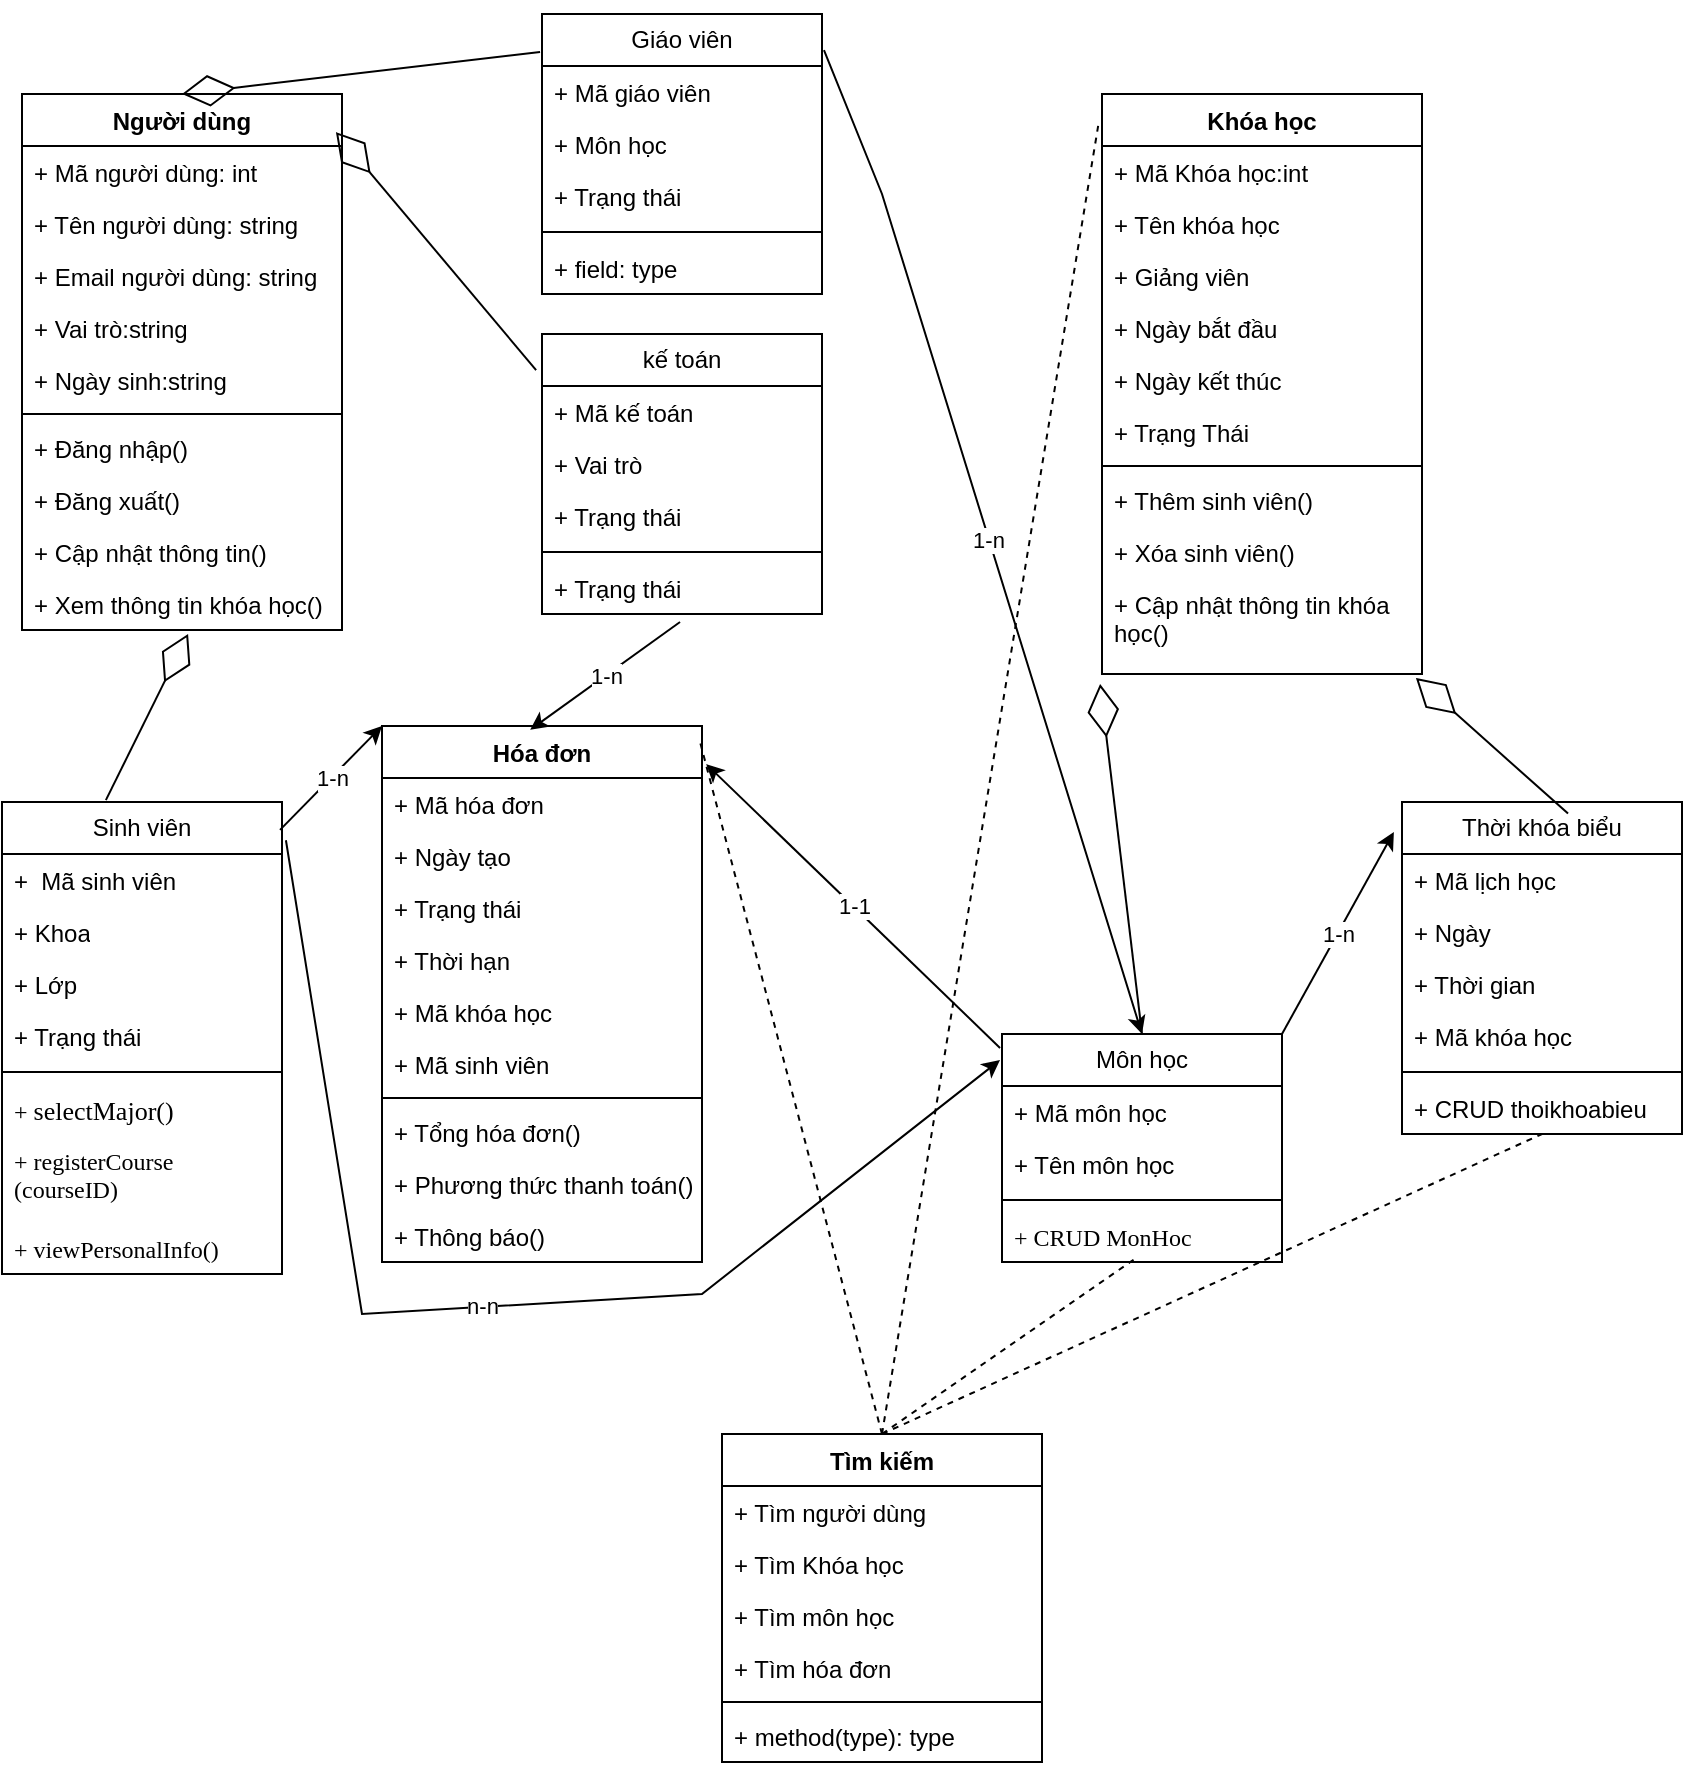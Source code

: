 <mxfile version="24.8.4">
  <diagram name="Trang-1" id="Oqiq_-FgtZO_rAurKS06">
    <mxGraphModel dx="1434" dy="780" grid="1" gridSize="10" guides="1" tooltips="1" connect="1" arrows="1" fold="1" page="1" pageScale="1" pageWidth="827" pageHeight="1169" math="0" shadow="0">
      <root>
        <mxCell id="0" />
        <mxCell id="1" parent="0" />
        <mxCell id="N5POL5rpI1_weTUqJshR-1" value="Người dùng" style="swimlane;fontStyle=1;align=center;verticalAlign=top;childLayout=stackLayout;horizontal=1;startSize=26;horizontalStack=0;resizeParent=1;resizeParentMax=0;resizeLast=0;collapsible=1;marginBottom=0;whiteSpace=wrap;html=1;" parent="1" vertex="1">
          <mxGeometry x="30" y="100" width="160" height="268" as="geometry" />
        </mxCell>
        <mxCell id="N5POL5rpI1_weTUqJshR-2" value="+ Mã người dùng: int" style="text;strokeColor=none;fillColor=none;align=left;verticalAlign=top;spacingLeft=4;spacingRight=4;overflow=hidden;rotatable=0;points=[[0,0.5],[1,0.5]];portConstraint=eastwest;whiteSpace=wrap;html=1;" parent="N5POL5rpI1_weTUqJshR-1" vertex="1">
          <mxGeometry y="26" width="160" height="26" as="geometry" />
        </mxCell>
        <mxCell id="N5POL5rpI1_weTUqJshR-13" value="+ Tên người dùng: string" style="text;strokeColor=none;fillColor=none;align=left;verticalAlign=top;spacingLeft=4;spacingRight=4;overflow=hidden;rotatable=0;points=[[0,0.5],[1,0.5]];portConstraint=eastwest;whiteSpace=wrap;html=1;" parent="N5POL5rpI1_weTUqJshR-1" vertex="1">
          <mxGeometry y="52" width="160" height="26" as="geometry" />
        </mxCell>
        <mxCell id="N5POL5rpI1_weTUqJshR-14" value="+ Email người dùng: string" style="text;strokeColor=none;fillColor=none;align=left;verticalAlign=top;spacingLeft=4;spacingRight=4;overflow=hidden;rotatable=0;points=[[0,0.5],[1,0.5]];portConstraint=eastwest;whiteSpace=wrap;html=1;" parent="N5POL5rpI1_weTUqJshR-1" vertex="1">
          <mxGeometry y="78" width="160" height="26" as="geometry" />
        </mxCell>
        <mxCell id="N5POL5rpI1_weTUqJshR-15" value="+ Vai trò:string" style="text;strokeColor=none;fillColor=none;align=left;verticalAlign=top;spacingLeft=4;spacingRight=4;overflow=hidden;rotatable=0;points=[[0,0.5],[1,0.5]];portConstraint=eastwest;whiteSpace=wrap;html=1;" parent="N5POL5rpI1_weTUqJshR-1" vertex="1">
          <mxGeometry y="104" width="160" height="26" as="geometry" />
        </mxCell>
        <mxCell id="N5POL5rpI1_weTUqJshR-16" value="+ Ngày sinh:string" style="text;strokeColor=none;fillColor=none;align=left;verticalAlign=top;spacingLeft=4;spacingRight=4;overflow=hidden;rotatable=0;points=[[0,0.5],[1,0.5]];portConstraint=eastwest;whiteSpace=wrap;html=1;" parent="N5POL5rpI1_weTUqJshR-1" vertex="1">
          <mxGeometry y="130" width="160" height="26" as="geometry" />
        </mxCell>
        <mxCell id="N5POL5rpI1_weTUqJshR-3" value="" style="line;strokeWidth=1;fillColor=none;align=left;verticalAlign=middle;spacingTop=-1;spacingLeft=3;spacingRight=3;rotatable=0;labelPosition=right;points=[];portConstraint=eastwest;strokeColor=inherit;" parent="N5POL5rpI1_weTUqJshR-1" vertex="1">
          <mxGeometry y="156" width="160" height="8" as="geometry" />
        </mxCell>
        <mxCell id="N5POL5rpI1_weTUqJshR-4" value="+ Đăng nhập()" style="text;strokeColor=none;fillColor=none;align=left;verticalAlign=top;spacingLeft=4;spacingRight=4;overflow=hidden;rotatable=0;points=[[0,0.5],[1,0.5]];portConstraint=eastwest;whiteSpace=wrap;html=1;" parent="N5POL5rpI1_weTUqJshR-1" vertex="1">
          <mxGeometry y="164" width="160" height="26" as="geometry" />
        </mxCell>
        <mxCell id="N5POL5rpI1_weTUqJshR-17" value="+ Đăng xuất()" style="text;strokeColor=none;fillColor=none;align=left;verticalAlign=top;spacingLeft=4;spacingRight=4;overflow=hidden;rotatable=0;points=[[0,0.5],[1,0.5]];portConstraint=eastwest;whiteSpace=wrap;html=1;" parent="N5POL5rpI1_weTUqJshR-1" vertex="1">
          <mxGeometry y="190" width="160" height="26" as="geometry" />
        </mxCell>
        <mxCell id="N5POL5rpI1_weTUqJshR-18" value="+ Cập nhật thông tin()" style="text;strokeColor=none;fillColor=none;align=left;verticalAlign=top;spacingLeft=4;spacingRight=4;overflow=hidden;rotatable=0;points=[[0,0.5],[1,0.5]];portConstraint=eastwest;whiteSpace=wrap;html=1;" parent="N5POL5rpI1_weTUqJshR-1" vertex="1">
          <mxGeometry y="216" width="160" height="26" as="geometry" />
        </mxCell>
        <mxCell id="N5POL5rpI1_weTUqJshR-19" value="+ Xem thông tin khóa học()" style="text;strokeColor=none;fillColor=none;align=left;verticalAlign=top;spacingLeft=4;spacingRight=4;overflow=hidden;rotatable=0;points=[[0,0.5],[1,0.5]];portConstraint=eastwest;whiteSpace=wrap;html=1;" parent="N5POL5rpI1_weTUqJshR-1" vertex="1">
          <mxGeometry y="242" width="160" height="26" as="geometry" />
        </mxCell>
        <mxCell id="N5POL5rpI1_weTUqJshR-5" value="Khóa học" style="swimlane;fontStyle=1;align=center;verticalAlign=top;childLayout=stackLayout;horizontal=1;startSize=26;horizontalStack=0;resizeParent=1;resizeParentMax=0;resizeLast=0;collapsible=1;marginBottom=0;whiteSpace=wrap;html=1;" parent="1" vertex="1">
          <mxGeometry x="570" y="100" width="160" height="290" as="geometry" />
        </mxCell>
        <mxCell id="N5POL5rpI1_weTUqJshR-6" value="+ Mã Khóa học:int" style="text;strokeColor=none;fillColor=none;align=left;verticalAlign=top;spacingLeft=4;spacingRight=4;overflow=hidden;rotatable=0;points=[[0,0.5],[1,0.5]];portConstraint=eastwest;whiteSpace=wrap;html=1;" parent="N5POL5rpI1_weTUqJshR-5" vertex="1">
          <mxGeometry y="26" width="160" height="26" as="geometry" />
        </mxCell>
        <mxCell id="N5POL5rpI1_weTUqJshR-20" value="+ Tên khóa học" style="text;strokeColor=none;fillColor=none;align=left;verticalAlign=top;spacingLeft=4;spacingRight=4;overflow=hidden;rotatable=0;points=[[0,0.5],[1,0.5]];portConstraint=eastwest;whiteSpace=wrap;html=1;" parent="N5POL5rpI1_weTUqJshR-5" vertex="1">
          <mxGeometry y="52" width="160" height="26" as="geometry" />
        </mxCell>
        <mxCell id="N5POL5rpI1_weTUqJshR-21" value="+ Giảng viên" style="text;strokeColor=none;fillColor=none;align=left;verticalAlign=top;spacingLeft=4;spacingRight=4;overflow=hidden;rotatable=0;points=[[0,0.5],[1,0.5]];portConstraint=eastwest;whiteSpace=wrap;html=1;" parent="N5POL5rpI1_weTUqJshR-5" vertex="1">
          <mxGeometry y="78" width="160" height="26" as="geometry" />
        </mxCell>
        <mxCell id="N5POL5rpI1_weTUqJshR-22" value="+ Ngày bắt đầu" style="text;strokeColor=none;fillColor=none;align=left;verticalAlign=top;spacingLeft=4;spacingRight=4;overflow=hidden;rotatable=0;points=[[0,0.5],[1,0.5]];portConstraint=eastwest;whiteSpace=wrap;html=1;" parent="N5POL5rpI1_weTUqJshR-5" vertex="1">
          <mxGeometry y="104" width="160" height="26" as="geometry" />
        </mxCell>
        <mxCell id="N5POL5rpI1_weTUqJshR-23" value="+ Ngày kết thúc" style="text;strokeColor=none;fillColor=none;align=left;verticalAlign=top;spacingLeft=4;spacingRight=4;overflow=hidden;rotatable=0;points=[[0,0.5],[1,0.5]];portConstraint=eastwest;whiteSpace=wrap;html=1;" parent="N5POL5rpI1_weTUqJshR-5" vertex="1">
          <mxGeometry y="130" width="160" height="26" as="geometry" />
        </mxCell>
        <mxCell id="N5POL5rpI1_weTUqJshR-24" value="+ Trạng Thái" style="text;strokeColor=none;fillColor=none;align=left;verticalAlign=top;spacingLeft=4;spacingRight=4;overflow=hidden;rotatable=0;points=[[0,0.5],[1,0.5]];portConstraint=eastwest;whiteSpace=wrap;html=1;" parent="N5POL5rpI1_weTUqJshR-5" vertex="1">
          <mxGeometry y="156" width="160" height="26" as="geometry" />
        </mxCell>
        <mxCell id="N5POL5rpI1_weTUqJshR-7" value="" style="line;strokeWidth=1;fillColor=none;align=left;verticalAlign=middle;spacingTop=-1;spacingLeft=3;spacingRight=3;rotatable=0;labelPosition=right;points=[];portConstraint=eastwest;strokeColor=inherit;" parent="N5POL5rpI1_weTUqJshR-5" vertex="1">
          <mxGeometry y="182" width="160" height="8" as="geometry" />
        </mxCell>
        <mxCell id="N5POL5rpI1_weTUqJshR-8" value="+ Thêm sinh viên()" style="text;strokeColor=none;fillColor=none;align=left;verticalAlign=top;spacingLeft=4;spacingRight=4;overflow=hidden;rotatable=0;points=[[0,0.5],[1,0.5]];portConstraint=eastwest;whiteSpace=wrap;html=1;" parent="N5POL5rpI1_weTUqJshR-5" vertex="1">
          <mxGeometry y="190" width="160" height="26" as="geometry" />
        </mxCell>
        <mxCell id="N5POL5rpI1_weTUqJshR-25" value="+ Xóa sinh viên()" style="text;strokeColor=none;fillColor=none;align=left;verticalAlign=top;spacingLeft=4;spacingRight=4;overflow=hidden;rotatable=0;points=[[0,0.5],[1,0.5]];portConstraint=eastwest;whiteSpace=wrap;html=1;" parent="N5POL5rpI1_weTUqJshR-5" vertex="1">
          <mxGeometry y="216" width="160" height="26" as="geometry" />
        </mxCell>
        <mxCell id="N5POL5rpI1_weTUqJshR-26" value="+ Cập nhật thông tin khóa học()" style="text;strokeColor=none;fillColor=none;align=left;verticalAlign=top;spacingLeft=4;spacingRight=4;overflow=hidden;rotatable=0;points=[[0,0.5],[1,0.5]];portConstraint=eastwest;whiteSpace=wrap;html=1;" parent="N5POL5rpI1_weTUqJshR-5" vertex="1">
          <mxGeometry y="242" width="160" height="48" as="geometry" />
        </mxCell>
        <mxCell id="N5POL5rpI1_weTUqJshR-9" value="Hóa đơn" style="swimlane;fontStyle=1;align=center;verticalAlign=top;childLayout=stackLayout;horizontal=1;startSize=26;horizontalStack=0;resizeParent=1;resizeParentMax=0;resizeLast=0;collapsible=1;marginBottom=0;whiteSpace=wrap;html=1;" parent="1" vertex="1">
          <mxGeometry x="210" y="416" width="160" height="268" as="geometry" />
        </mxCell>
        <mxCell id="N5POL5rpI1_weTUqJshR-10" value="+ Mã hóa đơn" style="text;strokeColor=none;fillColor=none;align=left;verticalAlign=top;spacingLeft=4;spacingRight=4;overflow=hidden;rotatable=0;points=[[0,0.5],[1,0.5]];portConstraint=eastwest;whiteSpace=wrap;html=1;" parent="N5POL5rpI1_weTUqJshR-9" vertex="1">
          <mxGeometry y="26" width="160" height="26" as="geometry" />
        </mxCell>
        <mxCell id="N5POL5rpI1_weTUqJshR-28" value="+ Ngày tạo" style="text;strokeColor=none;fillColor=none;align=left;verticalAlign=top;spacingLeft=4;spacingRight=4;overflow=hidden;rotatable=0;points=[[0,0.5],[1,0.5]];portConstraint=eastwest;whiteSpace=wrap;html=1;" parent="N5POL5rpI1_weTUqJshR-9" vertex="1">
          <mxGeometry y="52" width="160" height="26" as="geometry" />
        </mxCell>
        <mxCell id="N5POL5rpI1_weTUqJshR-29" value="+ Trạng thái" style="text;strokeColor=none;fillColor=none;align=left;verticalAlign=top;spacingLeft=4;spacingRight=4;overflow=hidden;rotatable=0;points=[[0,0.5],[1,0.5]];portConstraint=eastwest;whiteSpace=wrap;html=1;" parent="N5POL5rpI1_weTUqJshR-9" vertex="1">
          <mxGeometry y="78" width="160" height="26" as="geometry" />
        </mxCell>
        <mxCell id="N5POL5rpI1_weTUqJshR-30" value="+ Thời hạn" style="text;strokeColor=none;fillColor=none;align=left;verticalAlign=top;spacingLeft=4;spacingRight=4;overflow=hidden;rotatable=0;points=[[0,0.5],[1,0.5]];portConstraint=eastwest;whiteSpace=wrap;html=1;" parent="N5POL5rpI1_weTUqJshR-9" vertex="1">
          <mxGeometry y="104" width="160" height="26" as="geometry" />
        </mxCell>
        <mxCell id="N5POL5rpI1_weTUqJshR-31" value="+ Mã khóa học" style="text;strokeColor=none;fillColor=none;align=left;verticalAlign=top;spacingLeft=4;spacingRight=4;overflow=hidden;rotatable=0;points=[[0,0.5],[1,0.5]];portConstraint=eastwest;whiteSpace=wrap;html=1;" parent="N5POL5rpI1_weTUqJshR-9" vertex="1">
          <mxGeometry y="130" width="160" height="26" as="geometry" />
        </mxCell>
        <mxCell id="N5POL5rpI1_weTUqJshR-32" value="+ Mã sinh viên" style="text;strokeColor=none;fillColor=none;align=left;verticalAlign=top;spacingLeft=4;spacingRight=4;overflow=hidden;rotatable=0;points=[[0,0.5],[1,0.5]];portConstraint=eastwest;whiteSpace=wrap;html=1;" parent="N5POL5rpI1_weTUqJshR-9" vertex="1">
          <mxGeometry y="156" width="160" height="26" as="geometry" />
        </mxCell>
        <mxCell id="N5POL5rpI1_weTUqJshR-11" value="" style="line;strokeWidth=1;fillColor=none;align=left;verticalAlign=middle;spacingTop=-1;spacingLeft=3;spacingRight=3;rotatable=0;labelPosition=right;points=[];portConstraint=eastwest;strokeColor=inherit;" parent="N5POL5rpI1_weTUqJshR-9" vertex="1">
          <mxGeometry y="182" width="160" height="8" as="geometry" />
        </mxCell>
        <mxCell id="N5POL5rpI1_weTUqJshR-12" value="+ Tổng hóa đơn()" style="text;strokeColor=none;fillColor=none;align=left;verticalAlign=top;spacingLeft=4;spacingRight=4;overflow=hidden;rotatable=0;points=[[0,0.5],[1,0.5]];portConstraint=eastwest;whiteSpace=wrap;html=1;" parent="N5POL5rpI1_weTUqJshR-9" vertex="1">
          <mxGeometry y="190" width="160" height="26" as="geometry" />
        </mxCell>
        <mxCell id="N5POL5rpI1_weTUqJshR-33" value="+ Phương thức thanh toán()" style="text;strokeColor=none;fillColor=none;align=left;verticalAlign=top;spacingLeft=4;spacingRight=4;overflow=hidden;rotatable=0;points=[[0,0.5],[1,0.5]];portConstraint=eastwest;whiteSpace=wrap;html=1;" parent="N5POL5rpI1_weTUqJshR-9" vertex="1">
          <mxGeometry y="216" width="160" height="26" as="geometry" />
        </mxCell>
        <mxCell id="N5POL5rpI1_weTUqJshR-34" value="+ Thông báo()&amp;nbsp;" style="text;strokeColor=none;fillColor=none;align=left;verticalAlign=top;spacingLeft=4;spacingRight=4;overflow=hidden;rotatable=0;points=[[0,0.5],[1,0.5]];portConstraint=eastwest;whiteSpace=wrap;html=1;" parent="N5POL5rpI1_weTUqJshR-9" vertex="1">
          <mxGeometry y="242" width="160" height="26" as="geometry" />
        </mxCell>
        <mxCell id="N5POL5rpI1_weTUqJshR-48" value="1-n" style="endArrow=classic;html=1;rounded=0;exitX=0.993;exitY=0.059;exitDx=0;exitDy=0;exitPerimeter=0;entryX=0;entryY=0;entryDx=0;entryDy=0;" parent="1" source="N5POL5rpI1_weTUqJshR-54" target="N5POL5rpI1_weTUqJshR-9" edge="1">
          <mxGeometry relative="1" as="geometry">
            <mxPoint x="360" y="410" as="sourcePoint" />
            <mxPoint x="460" y="410" as="targetPoint" />
          </mxGeometry>
        </mxCell>
        <mxCell id="N5POL5rpI1_weTUqJshR-118" value="n-n" style="endArrow=classic;html=1;rounded=0;exitX=1.014;exitY=0.081;exitDx=0;exitDy=0;exitPerimeter=0;entryX=-0.007;entryY=0.114;entryDx=0;entryDy=0;entryPerimeter=0;" parent="1" source="N5POL5rpI1_weTUqJshR-54" target="N5POL5rpI1_weTUqJshR-59" edge="1">
          <mxGeometry relative="1" as="geometry">
            <mxPoint x="199" y="764" as="sourcePoint" />
            <mxPoint x="220" y="426" as="targetPoint" />
            <Array as="points">
              <mxPoint x="200" y="710" />
              <mxPoint x="370" y="700" />
            </Array>
          </mxGeometry>
        </mxCell>
        <mxCell id="N5POL5rpI1_weTUqJshR-120" value="1-n" style="endArrow=classic;html=1;rounded=0;exitX=1.007;exitY=0.129;exitDx=0;exitDy=0;exitPerimeter=0;entryX=0.5;entryY=0;entryDx=0;entryDy=0;" parent="1" source="N5POL5rpI1_weTUqJshR-67" target="N5POL5rpI1_weTUqJshR-59" edge="1">
          <mxGeometry relative="1" as="geometry">
            <mxPoint x="172" y="709" as="sourcePoint" />
            <mxPoint x="529" y="593" as="targetPoint" />
            <Array as="points">
              <mxPoint x="460" y="150" />
            </Array>
          </mxGeometry>
        </mxCell>
        <mxCell id="N5POL5rpI1_weTUqJshR-50" value="kế toán" style="swimlane;fontStyle=0;childLayout=stackLayout;horizontal=1;startSize=26;fillColor=none;horizontalStack=0;resizeParent=1;resizeParentMax=0;resizeLast=0;collapsible=1;marginBottom=0;whiteSpace=wrap;html=1;" parent="1" vertex="1">
          <mxGeometry x="290" y="220" width="140" height="140" as="geometry" />
        </mxCell>
        <mxCell id="N5POL5rpI1_weTUqJshR-51" value="+ Mã kế toán" style="text;strokeColor=none;fillColor=none;align=left;verticalAlign=top;spacingLeft=4;spacingRight=4;overflow=hidden;rotatable=0;points=[[0,0.5],[1,0.5]];portConstraint=eastwest;whiteSpace=wrap;html=1;" parent="N5POL5rpI1_weTUqJshR-50" vertex="1">
          <mxGeometry y="26" width="140" height="26" as="geometry" />
        </mxCell>
        <mxCell id="N5POL5rpI1_weTUqJshR-52" value="+ Vai trò" style="text;strokeColor=none;fillColor=none;align=left;verticalAlign=top;spacingLeft=4;spacingRight=4;overflow=hidden;rotatable=0;points=[[0,0.5],[1,0.5]];portConstraint=eastwest;whiteSpace=wrap;html=1;" parent="N5POL5rpI1_weTUqJshR-50" vertex="1">
          <mxGeometry y="52" width="140" height="26" as="geometry" />
        </mxCell>
        <mxCell id="N5POL5rpI1_weTUqJshR-53" value="+ Trạng thái" style="text;strokeColor=none;fillColor=none;align=left;verticalAlign=top;spacingLeft=4;spacingRight=4;overflow=hidden;rotatable=0;points=[[0,0.5],[1,0.5]];portConstraint=eastwest;whiteSpace=wrap;html=1;" parent="N5POL5rpI1_weTUqJshR-50" vertex="1">
          <mxGeometry y="78" width="140" height="26" as="geometry" />
        </mxCell>
        <mxCell id="N5POL5rpI1_weTUqJshR-73" value="" style="line;strokeWidth=1;rotatable=0;dashed=0;labelPosition=right;align=left;verticalAlign=middle;spacingTop=0;spacingLeft=6;points=[];portConstraint=eastwest;" parent="N5POL5rpI1_weTUqJshR-50" vertex="1">
          <mxGeometry y="104" width="140" height="10" as="geometry" />
        </mxCell>
        <mxCell id="N5POL5rpI1_weTUqJshR-72" value="+ Trạng thái" style="text;strokeColor=none;fillColor=none;align=left;verticalAlign=top;spacingLeft=4;spacingRight=4;overflow=hidden;rotatable=0;points=[[0,0.5],[1,0.5]];portConstraint=eastwest;whiteSpace=wrap;html=1;" parent="N5POL5rpI1_weTUqJshR-50" vertex="1">
          <mxGeometry y="114" width="140" height="26" as="geometry" />
        </mxCell>
        <mxCell id="N5POL5rpI1_weTUqJshR-54" value="Sinh viên" style="swimlane;fontStyle=0;childLayout=stackLayout;horizontal=1;startSize=26;fillColor=none;horizontalStack=0;resizeParent=1;resizeParentMax=0;resizeLast=0;collapsible=1;marginBottom=0;whiteSpace=wrap;html=1;" parent="1" vertex="1">
          <mxGeometry x="20" y="454" width="140" height="236" as="geometry" />
        </mxCell>
        <mxCell id="N5POL5rpI1_weTUqJshR-55" value="+&amp;nbsp; Mã sinh viên" style="text;strokeColor=none;fillColor=none;align=left;verticalAlign=top;spacingLeft=4;spacingRight=4;overflow=hidden;rotatable=0;points=[[0,0.5],[1,0.5]];portConstraint=eastwest;whiteSpace=wrap;html=1;" parent="N5POL5rpI1_weTUqJshR-54" vertex="1">
          <mxGeometry y="26" width="140" height="26" as="geometry" />
        </mxCell>
        <mxCell id="N5POL5rpI1_weTUqJshR-56" value="+ Khoa" style="text;strokeColor=none;fillColor=none;align=left;verticalAlign=top;spacingLeft=4;spacingRight=4;overflow=hidden;rotatable=0;points=[[0,0.5],[1,0.5]];portConstraint=eastwest;whiteSpace=wrap;html=1;" parent="N5POL5rpI1_weTUqJshR-54" vertex="1">
          <mxGeometry y="52" width="140" height="26" as="geometry" />
        </mxCell>
        <mxCell id="N5POL5rpI1_weTUqJshR-57" value="+ Lớp&amp;nbsp;" style="text;strokeColor=none;fillColor=none;align=left;verticalAlign=top;spacingLeft=4;spacingRight=4;overflow=hidden;rotatable=0;points=[[0,0.5],[1,0.5]];portConstraint=eastwest;whiteSpace=wrap;html=1;" parent="N5POL5rpI1_weTUqJshR-54" vertex="1">
          <mxGeometry y="78" width="140" height="26" as="geometry" />
        </mxCell>
        <mxCell id="N5POL5rpI1_weTUqJshR-71" value="+ Trạng thái" style="text;strokeColor=none;fillColor=none;align=left;verticalAlign=top;spacingLeft=4;spacingRight=4;overflow=hidden;rotatable=0;points=[[0,0.5],[1,0.5]];portConstraint=eastwest;whiteSpace=wrap;html=1;" parent="N5POL5rpI1_weTUqJshR-54" vertex="1">
          <mxGeometry y="104" width="140" height="26" as="geometry" />
        </mxCell>
        <mxCell id="N5POL5rpI1_weTUqJshR-77" value="" style="line;strokeWidth=1;rotatable=0;dashed=0;labelPosition=right;align=left;verticalAlign=middle;spacingTop=0;spacingLeft=6;points=[];portConstraint=eastwest;" parent="N5POL5rpI1_weTUqJshR-54" vertex="1">
          <mxGeometry y="130" width="140" height="10" as="geometry" />
        </mxCell>
        <mxCell id="N5POL5rpI1_weTUqJshR-74" value="&lt;font face=&quot;Verdana&quot;&gt;+&amp;nbsp;&lt;font style=&quot;font-size: 13px;&quot;&gt;selectMajor()&lt;/font&gt;&lt;/font&gt;" style="text;strokeColor=none;fillColor=none;align=left;verticalAlign=top;spacingLeft=4;spacingRight=4;overflow=hidden;rotatable=0;points=[[0,0.5],[1,0.5]];portConstraint=eastwest;whiteSpace=wrap;html=1;" parent="N5POL5rpI1_weTUqJshR-54" vertex="1">
          <mxGeometry y="140" width="140" height="26" as="geometry" />
        </mxCell>
        <mxCell id="N5POL5rpI1_weTUqJshR-75" value="&lt;font face=&quot;Verdana&quot;&gt;+&amp;nbsp;&lt;font style=&quot;font-size: 12px;&quot;&gt;registerCourse&lt;/font&gt;&lt;/font&gt;&lt;div&gt;&lt;font face=&quot;Verdana&quot;&gt;&lt;font style=&quot;font-size: 12px;&quot;&gt;(courseID)&lt;/font&gt;&lt;/font&gt;&lt;/div&gt;" style="text;strokeColor=none;fillColor=none;align=left;verticalAlign=top;spacingLeft=4;spacingRight=4;overflow=hidden;rotatable=0;points=[[0,0.5],[1,0.5]];portConstraint=eastwest;whiteSpace=wrap;html=1;" parent="N5POL5rpI1_weTUqJshR-54" vertex="1">
          <mxGeometry y="166" width="140" height="44" as="geometry" />
        </mxCell>
        <mxCell id="N5POL5rpI1_weTUqJshR-76" value="&lt;font face=&quot;Verdana&quot; style=&quot;font-size: 12px;&quot;&gt;+&amp;nbsp;viewPersonalInfo()&lt;/font&gt;" style="text;strokeColor=none;fillColor=none;align=left;verticalAlign=top;spacingLeft=4;spacingRight=4;overflow=hidden;rotatable=0;points=[[0,0.5],[1,0.5]];portConstraint=eastwest;whiteSpace=wrap;html=1;" parent="N5POL5rpI1_weTUqJshR-54" vertex="1">
          <mxGeometry y="210" width="140" height="26" as="geometry" />
        </mxCell>
        <mxCell id="N5POL5rpI1_weTUqJshR-59" value="Môn học" style="swimlane;fontStyle=0;childLayout=stackLayout;horizontal=1;startSize=26;fillColor=none;horizontalStack=0;resizeParent=1;resizeParentMax=0;resizeLast=0;collapsible=1;marginBottom=0;whiteSpace=wrap;html=1;" parent="1" vertex="1">
          <mxGeometry x="520" y="570" width="140" height="114" as="geometry" />
        </mxCell>
        <mxCell id="N5POL5rpI1_weTUqJshR-60" value="+ Mã môn học" style="text;strokeColor=none;fillColor=none;align=left;verticalAlign=top;spacingLeft=4;spacingRight=4;overflow=hidden;rotatable=0;points=[[0,0.5],[1,0.5]];portConstraint=eastwest;whiteSpace=wrap;html=1;" parent="N5POL5rpI1_weTUqJshR-59" vertex="1">
          <mxGeometry y="26" width="140" height="26" as="geometry" />
        </mxCell>
        <mxCell id="N5POL5rpI1_weTUqJshR-61" value="+ Tên môn học" style="text;strokeColor=none;fillColor=none;align=left;verticalAlign=top;spacingLeft=4;spacingRight=4;overflow=hidden;rotatable=0;points=[[0,0.5],[1,0.5]];portConstraint=eastwest;whiteSpace=wrap;html=1;" parent="N5POL5rpI1_weTUqJshR-59" vertex="1">
          <mxGeometry y="52" width="140" height="26" as="geometry" />
        </mxCell>
        <mxCell id="N5POL5rpI1_weTUqJshR-78" value="" style="line;strokeWidth=1;rotatable=0;dashed=0;labelPosition=right;align=left;verticalAlign=middle;spacingTop=0;spacingLeft=6;points=[];portConstraint=eastwest;" parent="N5POL5rpI1_weTUqJshR-59" vertex="1">
          <mxGeometry y="78" width="140" height="10" as="geometry" />
        </mxCell>
        <mxCell id="N5POL5rpI1_weTUqJshR-62" value="&lt;font face=&quot;Verdana&quot; style=&quot;font-size: 12px;&quot;&gt;+&amp;nbsp;CRUD MonHoc&lt;/font&gt;" style="text;strokeColor=none;fillColor=none;align=left;verticalAlign=top;spacingLeft=4;spacingRight=4;overflow=hidden;rotatable=0;points=[[0,0.5],[1,0.5]];portConstraint=eastwest;whiteSpace=wrap;html=1;" parent="N5POL5rpI1_weTUqJshR-59" vertex="1">
          <mxGeometry y="88" width="140" height="26" as="geometry" />
        </mxCell>
        <mxCell id="N5POL5rpI1_weTUqJshR-63" value="Thời khóa biểu" style="swimlane;fontStyle=0;childLayout=stackLayout;horizontal=1;startSize=26;fillColor=none;horizontalStack=0;resizeParent=1;resizeParentMax=0;resizeLast=0;collapsible=1;marginBottom=0;whiteSpace=wrap;html=1;" parent="1" vertex="1">
          <mxGeometry x="720" y="454" width="140" height="166" as="geometry" />
        </mxCell>
        <mxCell id="N5POL5rpI1_weTUqJshR-64" value="+ Mã lịch học" style="text;strokeColor=none;fillColor=none;align=left;verticalAlign=top;spacingLeft=4;spacingRight=4;overflow=hidden;rotatable=0;points=[[0,0.5],[1,0.5]];portConstraint=eastwest;whiteSpace=wrap;html=1;" parent="N5POL5rpI1_weTUqJshR-63" vertex="1">
          <mxGeometry y="26" width="140" height="26" as="geometry" />
        </mxCell>
        <mxCell id="N5POL5rpI1_weTUqJshR-65" value="+ Ngày&amp;nbsp;" style="text;strokeColor=none;fillColor=none;align=left;verticalAlign=top;spacingLeft=4;spacingRight=4;overflow=hidden;rotatable=0;points=[[0,0.5],[1,0.5]];portConstraint=eastwest;whiteSpace=wrap;html=1;" parent="N5POL5rpI1_weTUqJshR-63" vertex="1">
          <mxGeometry y="52" width="140" height="26" as="geometry" />
        </mxCell>
        <mxCell id="N5POL5rpI1_weTUqJshR-103" value="+ Thời gian" style="text;strokeColor=none;fillColor=none;align=left;verticalAlign=top;spacingLeft=4;spacingRight=4;overflow=hidden;rotatable=0;points=[[0,0.5],[1,0.5]];portConstraint=eastwest;whiteSpace=wrap;html=1;" parent="N5POL5rpI1_weTUqJshR-63" vertex="1">
          <mxGeometry y="78" width="140" height="26" as="geometry" />
        </mxCell>
        <mxCell id="N5POL5rpI1_weTUqJshR-104" value="+ Mã khóa học" style="text;strokeColor=none;fillColor=none;align=left;verticalAlign=top;spacingLeft=4;spacingRight=4;overflow=hidden;rotatable=0;points=[[0,0.5],[1,0.5]];portConstraint=eastwest;whiteSpace=wrap;html=1;" parent="N5POL5rpI1_weTUqJshR-63" vertex="1">
          <mxGeometry y="104" width="140" height="26" as="geometry" />
        </mxCell>
        <mxCell id="N5POL5rpI1_weTUqJshR-81" value="" style="line;strokeWidth=1;rotatable=0;dashed=0;labelPosition=right;align=left;verticalAlign=middle;spacingTop=0;spacingLeft=6;points=[];portConstraint=eastwest;" parent="N5POL5rpI1_weTUqJshR-63" vertex="1">
          <mxGeometry y="130" width="140" height="10" as="geometry" />
        </mxCell>
        <mxCell id="N5POL5rpI1_weTUqJshR-66" value="+ CRUD thoikhoabieu" style="text;strokeColor=none;fillColor=none;align=left;verticalAlign=top;spacingLeft=4;spacingRight=4;overflow=hidden;rotatable=0;points=[[0,0.5],[1,0.5]];portConstraint=eastwest;whiteSpace=wrap;html=1;" parent="N5POL5rpI1_weTUqJshR-63" vertex="1">
          <mxGeometry y="140" width="140" height="26" as="geometry" />
        </mxCell>
        <mxCell id="N5POL5rpI1_weTUqJshR-67" value="Giáo viên" style="swimlane;fontStyle=0;childLayout=stackLayout;horizontal=1;startSize=26;fillColor=none;horizontalStack=0;resizeParent=1;resizeParentMax=0;resizeLast=0;collapsible=1;marginBottom=0;whiteSpace=wrap;html=1;" parent="1" vertex="1">
          <mxGeometry x="290" y="60" width="140" height="140" as="geometry" />
        </mxCell>
        <mxCell id="N5POL5rpI1_weTUqJshR-68" value="+ Mã giáo viên" style="text;strokeColor=none;fillColor=none;align=left;verticalAlign=top;spacingLeft=4;spacingRight=4;overflow=hidden;rotatable=0;points=[[0,0.5],[1,0.5]];portConstraint=eastwest;whiteSpace=wrap;html=1;" parent="N5POL5rpI1_weTUqJshR-67" vertex="1">
          <mxGeometry y="26" width="140" height="26" as="geometry" />
        </mxCell>
        <mxCell id="N5POL5rpI1_weTUqJshR-69" value="+ Môn học" style="text;strokeColor=none;fillColor=none;align=left;verticalAlign=top;spacingLeft=4;spacingRight=4;overflow=hidden;rotatable=0;points=[[0,0.5],[1,0.5]];portConstraint=eastwest;whiteSpace=wrap;html=1;" parent="N5POL5rpI1_weTUqJshR-67" vertex="1">
          <mxGeometry y="52" width="140" height="26" as="geometry" />
        </mxCell>
        <mxCell id="N5POL5rpI1_weTUqJshR-83" value="+ Trạng thái" style="text;strokeColor=none;fillColor=none;align=left;verticalAlign=top;spacingLeft=4;spacingRight=4;overflow=hidden;rotatable=0;points=[[0,0.5],[1,0.5]];portConstraint=eastwest;whiteSpace=wrap;html=1;" parent="N5POL5rpI1_weTUqJshR-67" vertex="1">
          <mxGeometry y="78" width="140" height="26" as="geometry" />
        </mxCell>
        <mxCell id="N5POL5rpI1_weTUqJshR-82" value="" style="line;strokeWidth=1;rotatable=0;dashed=0;labelPosition=right;align=left;verticalAlign=middle;spacingTop=0;spacingLeft=6;points=[];portConstraint=eastwest;" parent="N5POL5rpI1_weTUqJshR-67" vertex="1">
          <mxGeometry y="104" width="140" height="10" as="geometry" />
        </mxCell>
        <mxCell id="N5POL5rpI1_weTUqJshR-70" value="+ field: type" style="text;strokeColor=none;fillColor=none;align=left;verticalAlign=top;spacingLeft=4;spacingRight=4;overflow=hidden;rotatable=0;points=[[0,0.5],[1,0.5]];portConstraint=eastwest;whiteSpace=wrap;html=1;" parent="N5POL5rpI1_weTUqJshR-67" vertex="1">
          <mxGeometry y="114" width="140" height="26" as="geometry" />
        </mxCell>
        <mxCell id="N5POL5rpI1_weTUqJshR-86" value="" style="endArrow=diamondThin;endFill=0;endSize=24;html=1;rounded=0;entryX=0.519;entryY=1.077;entryDx=0;entryDy=0;entryPerimeter=0;exitX=0.371;exitY=-0.004;exitDx=0;exitDy=0;exitPerimeter=0;" parent="1" source="N5POL5rpI1_weTUqJshR-54" target="N5POL5rpI1_weTUqJshR-19" edge="1">
          <mxGeometry width="160" relative="1" as="geometry">
            <mxPoint x="330" y="280" as="sourcePoint" />
            <mxPoint x="490" y="280" as="targetPoint" />
          </mxGeometry>
        </mxCell>
        <mxCell id="N5POL5rpI1_weTUqJshR-87" value="" style="endArrow=diamondThin;endFill=0;endSize=24;html=1;rounded=0;entryX=0.981;entryY=0.071;entryDx=0;entryDy=0;entryPerimeter=0;exitX=-0.021;exitY=0.129;exitDx=0;exitDy=0;exitPerimeter=0;" parent="1" source="N5POL5rpI1_weTUqJshR-50" target="N5POL5rpI1_weTUqJshR-1" edge="1">
          <mxGeometry width="160" relative="1" as="geometry">
            <mxPoint x="330" y="280" as="sourcePoint" />
            <mxPoint x="490" y="280" as="targetPoint" />
          </mxGeometry>
        </mxCell>
        <mxCell id="N5POL5rpI1_weTUqJshR-88" value="" style="endArrow=diamondThin;endFill=0;endSize=24;html=1;rounded=0;entryX=0.5;entryY=0;entryDx=0;entryDy=0;exitX=-0.007;exitY=0.136;exitDx=0;exitDy=0;exitPerimeter=0;" parent="1" source="N5POL5rpI1_weTUqJshR-67" target="N5POL5rpI1_weTUqJshR-1" edge="1">
          <mxGeometry width="160" relative="1" as="geometry">
            <mxPoint x="330" y="280" as="sourcePoint" />
            <mxPoint x="490" y="280" as="targetPoint" />
          </mxGeometry>
        </mxCell>
        <mxCell id="N5POL5rpI1_weTUqJshR-93" value="1-1" style="endArrow=classic;html=1;rounded=0;exitX=-0.007;exitY=0.061;exitDx=0;exitDy=0;exitPerimeter=0;entryX=1.013;entryY=0.071;entryDx=0;entryDy=0;entryPerimeter=0;" parent="1" source="N5POL5rpI1_weTUqJshR-59" target="N5POL5rpI1_weTUqJshR-9" edge="1">
          <mxGeometry relative="1" as="geometry">
            <mxPoint x="330" y="580" as="sourcePoint" />
            <mxPoint x="490" y="580" as="targetPoint" />
          </mxGeometry>
        </mxCell>
        <mxCell id="N5POL5rpI1_weTUqJshR-94" value="1-1" style="edgeLabel;resizable=0;html=1;;align=center;verticalAlign=middle;" parent="N5POL5rpI1_weTUqJshR-93" connectable="0" vertex="1">
          <mxGeometry relative="1" as="geometry" />
        </mxCell>
        <mxCell id="N5POL5rpI1_weTUqJshR-121" value="" style="endArrow=classic;html=1;rounded=0;exitX=1;exitY=0;exitDx=0;exitDy=0;entryX=-0.029;entryY=0.09;entryDx=0;entryDy=0;entryPerimeter=0;" parent="1" source="N5POL5rpI1_weTUqJshR-59" target="N5POL5rpI1_weTUqJshR-63" edge="1">
          <mxGeometry relative="1" as="geometry">
            <mxPoint x="529" y="587" as="sourcePoint" />
            <mxPoint x="382" y="445" as="targetPoint" />
          </mxGeometry>
        </mxCell>
        <mxCell id="N5POL5rpI1_weTUqJshR-122" value="1-n" style="edgeLabel;resizable=0;html=1;;align=center;verticalAlign=middle;" parent="N5POL5rpI1_weTUqJshR-121" connectable="0" vertex="1">
          <mxGeometry relative="1" as="geometry" />
        </mxCell>
        <mxCell id="N5POL5rpI1_weTUqJshR-97" value="" style="endArrow=diamondThin;endFill=0;endSize=24;html=1;rounded=0;entryX=-0.006;entryY=1.104;entryDx=0;entryDy=0;entryPerimeter=0;exitX=0.5;exitY=0;exitDx=0;exitDy=0;" parent="1" source="N5POL5rpI1_weTUqJshR-59" target="N5POL5rpI1_weTUqJshR-26" edge="1">
          <mxGeometry width="160" relative="1" as="geometry">
            <mxPoint x="330" y="380" as="sourcePoint" />
            <mxPoint x="490" y="380" as="targetPoint" />
          </mxGeometry>
        </mxCell>
        <mxCell id="N5POL5rpI1_weTUqJshR-98" value="" style="endArrow=diamondThin;endFill=0;endSize=24;html=1;rounded=0;entryX=0.981;entryY=1.042;entryDx=0;entryDy=0;entryPerimeter=0;exitX=0.593;exitY=0.035;exitDx=0;exitDy=0;exitPerimeter=0;" parent="1" source="N5POL5rpI1_weTUqJshR-63" target="N5POL5rpI1_weTUqJshR-26" edge="1">
          <mxGeometry width="160" relative="1" as="geometry">
            <mxPoint x="330" y="380" as="sourcePoint" />
            <mxPoint x="490" y="380" as="targetPoint" />
          </mxGeometry>
        </mxCell>
        <mxCell id="N5POL5rpI1_weTUqJshR-99" value="" style="endArrow=classic;html=1;rounded=0;exitX=0.493;exitY=1.154;exitDx=0;exitDy=0;exitPerimeter=0;entryX=0.463;entryY=0.007;entryDx=0;entryDy=0;entryPerimeter=0;" parent="1" source="N5POL5rpI1_weTUqJshR-72" target="N5POL5rpI1_weTUqJshR-9" edge="1">
          <mxGeometry relative="1" as="geometry">
            <mxPoint x="330" y="500" as="sourcePoint" />
            <mxPoint x="490" y="500" as="targetPoint" />
          </mxGeometry>
        </mxCell>
        <mxCell id="N5POL5rpI1_weTUqJshR-100" value="1-n" style="edgeLabel;resizable=0;html=1;;align=center;verticalAlign=middle;" parent="N5POL5rpI1_weTUqJshR-99" connectable="0" vertex="1">
          <mxGeometry relative="1" as="geometry" />
        </mxCell>
        <mxCell id="N5POL5rpI1_weTUqJshR-105" value="Tìm kiếm" style="swimlane;fontStyle=1;align=center;verticalAlign=top;childLayout=stackLayout;horizontal=1;startSize=26;horizontalStack=0;resizeParent=1;resizeParentMax=0;resizeLast=0;collapsible=1;marginBottom=0;whiteSpace=wrap;html=1;" parent="1" vertex="1">
          <mxGeometry x="380" y="770" width="160" height="164" as="geometry" />
        </mxCell>
        <mxCell id="N5POL5rpI1_weTUqJshR-106" value="+ Tìm người dùng" style="text;strokeColor=none;fillColor=none;align=left;verticalAlign=top;spacingLeft=4;spacingRight=4;overflow=hidden;rotatable=0;points=[[0,0.5],[1,0.5]];portConstraint=eastwest;whiteSpace=wrap;html=1;" parent="N5POL5rpI1_weTUqJshR-105" vertex="1">
          <mxGeometry y="26" width="160" height="26" as="geometry" />
        </mxCell>
        <mxCell id="N5POL5rpI1_weTUqJshR-109" value="+ Tìm Khóa học" style="text;strokeColor=none;fillColor=none;align=left;verticalAlign=top;spacingLeft=4;spacingRight=4;overflow=hidden;rotatable=0;points=[[0,0.5],[1,0.5]];portConstraint=eastwest;whiteSpace=wrap;html=1;" parent="N5POL5rpI1_weTUqJshR-105" vertex="1">
          <mxGeometry y="52" width="160" height="26" as="geometry" />
        </mxCell>
        <mxCell id="N5POL5rpI1_weTUqJshR-110" value="+ Tìm môn học" style="text;strokeColor=none;fillColor=none;align=left;verticalAlign=top;spacingLeft=4;spacingRight=4;overflow=hidden;rotatable=0;points=[[0,0.5],[1,0.5]];portConstraint=eastwest;whiteSpace=wrap;html=1;" parent="N5POL5rpI1_weTUqJshR-105" vertex="1">
          <mxGeometry y="78" width="160" height="26" as="geometry" />
        </mxCell>
        <mxCell id="N5POL5rpI1_weTUqJshR-111" value="+ Tìm hóa đơn" style="text;strokeColor=none;fillColor=none;align=left;verticalAlign=top;spacingLeft=4;spacingRight=4;overflow=hidden;rotatable=0;points=[[0,0.5],[1,0.5]];portConstraint=eastwest;whiteSpace=wrap;html=1;" parent="N5POL5rpI1_weTUqJshR-105" vertex="1">
          <mxGeometry y="104" width="160" height="26" as="geometry" />
        </mxCell>
        <mxCell id="N5POL5rpI1_weTUqJshR-107" value="" style="line;strokeWidth=1;fillColor=none;align=left;verticalAlign=middle;spacingTop=-1;spacingLeft=3;spacingRight=3;rotatable=0;labelPosition=right;points=[];portConstraint=eastwest;strokeColor=inherit;" parent="N5POL5rpI1_weTUqJshR-105" vertex="1">
          <mxGeometry y="130" width="160" height="8" as="geometry" />
        </mxCell>
        <mxCell id="N5POL5rpI1_weTUqJshR-108" value="+ method(type): type" style="text;strokeColor=none;fillColor=none;align=left;verticalAlign=top;spacingLeft=4;spacingRight=4;overflow=hidden;rotatable=0;points=[[0,0.5],[1,0.5]];portConstraint=eastwest;whiteSpace=wrap;html=1;" parent="N5POL5rpI1_weTUqJshR-105" vertex="1">
          <mxGeometry y="138" width="160" height="26" as="geometry" />
        </mxCell>
        <mxCell id="ihuJr5wka7bMQnTQHHoS-1" value="" style="endArrow=none;dashed=1;html=1;rounded=0;exitX=0.5;exitY=0;exitDx=0;exitDy=0;entryX=0.994;entryY=0.03;entryDx=0;entryDy=0;entryPerimeter=0;" edge="1" parent="1" source="N5POL5rpI1_weTUqJshR-105" target="N5POL5rpI1_weTUqJshR-9">
          <mxGeometry width="50" height="50" relative="1" as="geometry">
            <mxPoint x="490" y="700" as="sourcePoint" />
            <mxPoint x="540" y="650" as="targetPoint" />
          </mxGeometry>
        </mxCell>
        <mxCell id="ihuJr5wka7bMQnTQHHoS-2" value="" style="endArrow=none;dashed=1;html=1;rounded=0;exitX=0.5;exitY=0;exitDx=0;exitDy=0;entryX=0.5;entryY=1;entryDx=0;entryDy=0;entryPerimeter=0;" edge="1" parent="1" source="N5POL5rpI1_weTUqJshR-105" target="N5POL5rpI1_weTUqJshR-66">
          <mxGeometry width="50" height="50" relative="1" as="geometry">
            <mxPoint x="470" y="780" as="sourcePoint" />
            <mxPoint x="379" y="434" as="targetPoint" />
          </mxGeometry>
        </mxCell>
        <mxCell id="ihuJr5wka7bMQnTQHHoS-3" value="" style="endArrow=none;dashed=1;html=1;rounded=0;exitX=0.5;exitY=0;exitDx=0;exitDy=0;entryX=-0.012;entryY=0.055;entryDx=0;entryDy=0;entryPerimeter=0;" edge="1" parent="1" source="N5POL5rpI1_weTUqJshR-105" target="N5POL5rpI1_weTUqJshR-5">
          <mxGeometry width="50" height="50" relative="1" as="geometry">
            <mxPoint x="480" y="790" as="sourcePoint" />
            <mxPoint x="389" y="444" as="targetPoint" />
          </mxGeometry>
        </mxCell>
        <mxCell id="ihuJr5wka7bMQnTQHHoS-4" value="" style="endArrow=none;dashed=1;html=1;rounded=0;exitX=0.5;exitY=0;exitDx=0;exitDy=0;entryX=0.479;entryY=0.923;entryDx=0;entryDy=0;entryPerimeter=0;" edge="1" parent="1" source="N5POL5rpI1_weTUqJshR-105" target="N5POL5rpI1_weTUqJshR-62">
          <mxGeometry width="50" height="50" relative="1" as="geometry">
            <mxPoint x="490" y="800" as="sourcePoint" />
            <mxPoint x="399" y="454" as="targetPoint" />
          </mxGeometry>
        </mxCell>
      </root>
    </mxGraphModel>
  </diagram>
</mxfile>
